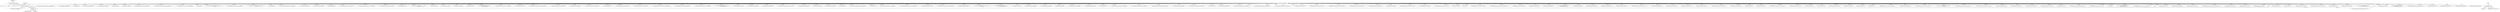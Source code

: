 digraph "0_ImageMagick_0f6fc2d5bf8f500820c3dbcf0d23ee14f2d9f734_4@API" {
"1000157" [label="(Call,assert(image != (Image *) NULL))"];
"1000158" [label="(Call,image != (Image *) NULL)"];
"1000117" [label="(MethodParameterIn,Image *image)"];
"1000160" [label="(Call,(Image *) NULL)"];
"1000148" [label="(Call,(const ImageInfo *) NULL)"];
"1000624" [label="(Call,WriteBlobMSBShort(image,0x0000))"];
"1000612" [label="(Call,WriteBlobMSBLong(image,0xFFFE0000UL))"];
"1001160" [label="(Call,WriteBlobMSBLong(image,0x00000000UL))"];
"1001525" [label="(Call,WriteBlobMSBShort(image,(unsigned short) destination_rectangle.right))"];
"1000150" [label="(Identifier,NULL)"];
"1000960" [label="(Call,WriteBlobMSBLong(image,0x00000000UL))"];
"1001197" [label="(Call,WriteBlobMSBShort(image,PictPICTOp))"];
"1000213" [label="(Call,OpenBlob(image_info,image,WriteBinaryBlobMode,exception))"];
"1000950" [label="(Call,WriteBlobMSBLong(image,0x00010000UL))"];
"1000777" [label="(Call,WriteBlobMSBShort(image,0xe0))"];
"1000682" [label="(Call,GetImageProfile(image,\"iptc\"))"];
"1001038" [label="(Call,WriteBlobMSBLong(image,0x00566A70UL))"];
"1001108" [label="(Call,WriteBlobMSBShort(image,(unsigned short) y_resolution))"];
"1000772" [label="(Call,WriteBlobMSBShort(image,0xa1))"];
"1001140" [label="(Call,WriteBlobMSBLong(image,0x00000000UL))"];
"1001438" [label="(Call,WriteBlobMSBShort(image,ScaleQuantumToShort(\n          image->colormap[i].green)))"];
"1000550" [label="(Call,WriteBlob(image,PictInfoSize,buffer))"];
"1000704" [label="(Call,WriteBlobMSBShort(image,(unsigned short)\n        (GetStringInfoLength(profile)+4)))"];
"1001270" [label="(Call,WriteBlobMSBShort(image,(unsigned short) pixmap.pack_type))"];
"1000699" [label="(Call,WriteBlobMSBShort(image,0x1f2))"];
"1001058" [label="(Call,WriteBlobMSBLong(image,0x00016170UL))"];
"1000930" [label="(Call,WriteBlobMSBLong(image,0x00010000UL))"];
"1000940" [label="(Call,WriteBlobMSBLong(image,0x00000000UL))"];
"1001516" [label="(Call,WriteBlobMSBShort(image,(unsigned short) destination_rectangle.bottom))"];
"1000677" [label="(Call,WriteBlobMSBLong(image,0x00000000L))"];
"1001834" [label="(Call,GetPixelBlue(image,p))"];
"1001053" [label="(Call,WriteBlobMSBLong(image,0x00000001UL))"];
"1001115" [label="(Call,WriteBlobMSBLong(image,0x00000000UL))"];
"1001855" [label="(Call,GetPixelChannels(image))"];
"1001913" [label="(Call,SeekBlob(image,512,SEEK_SET))"];
"1001370" [label="(Call,WriteBlobMSBLong(image,(unsigned int) pixmap.reserved))"];
"1001498" [label="(Call,WriteBlobMSBShort(image,(unsigned short) destination_rectangle.top))"];
"1001471" [label="(Call,WriteBlobMSBShort(image,(unsigned short) source_rectangle.left))"];
"1001909" [label="(Call,TellBlob(image))"];
"1001877" [label="(Call,SetImageProgress(image,SaveImageTag,(MagickOffsetType) y,\n                image->rows))"];
"1000570" [label="(Call,WriteBlobMSBShort(image,(unsigned short) size_rectangle.left))"];
"1001627" [label="(Call,SetImageProgress(image,SaveImageTag,(MagickOffsetType) y,\n            image->rows))"];
"1000166" [label="(Identifier,image)"];
"1001850" [label="(Call,GetPixelAlpha(image,p))"];
"1000820" [label="(Call,WriteBlobMSBShort(image,(unsigned short) crop_rectangle.bottom))"];
"1001018" [label="(Call,WriteBlobMSBShort(image,0x0000))"];
"1000759" [label="(Call,WriteBlobMSBLong(image,0x00000000UL))"];
"1001170" [label="(Call,WriteBlob(image,length,blob))"];
"1001087" [label="(Call,WriteBlobMSBShort(image,(unsigned short) image->rows))"];
"1001462" [label="(Call,WriteBlobMSBShort(image,(unsigned short) source_rectangle.top))"];
"1001252" [label="(Call,WriteBlobMSBShort(image,(unsigned short) bounds.right))"];
"1001389" [label="(Call,WriteBlobMSBShort(image,0L))"];
"1001670" [label="(Call,EncodeImage(image,scanline,(size_t) (row_bytes & 0x7FFF),\n            packed_scanline))"];
"1001899" [label="(Call,WriteBlobByte(image,'\0'))"];
"1000636" [label="(Call,WriteBlobMSBShort(image,0x0000))"];
"1000925" [label="(Call,WriteBlobMSBShort(image,0x0000))"];
"1000782" [label="(Call,WriteBlobMSBShort(image,4))"];
"1000719" [label="(Call,WriteBlob(image,GetStringInfoLength(profile),\n        GetStringInfoDatum(profile)))"];
"1000811" [label="(Call,WriteBlobMSBShort(image,(unsigned short) crop_rectangle.left))"];
"1000148" [label="(Call,(const ImageInfo *) NULL)"];
"1001311" [label="(Call,WriteBlobMSBShort(image,0x0000))"];
"1001507" [label="(Call,WriteBlobMSBShort(image,(unsigned short) destination_rectangle.left))"];
"1001562" [label="(Call,GetVirtualPixels(image,0,y,image->columns,1,exception))"];
"1001948" [label="(MethodReturn,static MagickBooleanType)"];
"1001155" [label="(Call,WriteBlobMSBLong(image,0x00000000UL))"];
"1001000" [label="(Call,WriteBlobMSBShort(image,(unsigned short) image->rows))"];
"1000714" [label="(Call,WriteBlobString(image,\"8BIM\"))"];
"1000916" [label="(Call,WriteBlobMSBLong(image,(unsigned int) length+154))"];
"1000617" [label="(Call,WriteBlobMSBShort(image,(unsigned short) x_resolution))"];
"1001480" [label="(Call,WriteBlobMSBShort(image,(unsigned short) source_rectangle.bottom))"];
"1001243" [label="(Call,WriteBlobMSBShort(image,(unsigned short) bounds.bottom))"];
"1000588" [label="(Call,WriteBlobMSBShort(image,(unsigned short) size_rectangle.right))"];
"1001450" [label="(Call,WriteBlobMSBShort(image,ScaleQuantumToShort(\n          image->colormap[i].blue)))"];
"1000597" [label="(Call,WriteBlobMSBShort(image,PictVersion))"];
"1001068" [label="(Call,WriteBlobMSBLong(image,0x00000000UL))"];
"1000965" [label="(Call,WriteBlobMSBLong(image,0x00000000UL))"];
"1001216" [label="(Call,WriteBlobMSBShort(image,(unsigned short) (row_bytes | 0x8000)))"];
"1001204" [label="(Call,WriteBlobMSBShort(image,PictPixmapOp))"];
"1000797" [label="(Call,WriteBlobMSBShort(image,0xa))"];
"1001384" [label="(Call,WriteBlobMSBLong(image,0x00000000L))"];
"1001598" [label="(Call,GetPixelIndex(image,p))"];
"1001325" [label="(Call,WriteBlobMSBShort(image,(unsigned short) pixmap.bits_per_pixel))"];
"1001818" [label="(Call,GetPixelRed(image,p))"];
"1001078" [label="(Call,WriteBlobMSBShort(image,(unsigned short) image->columns))"];
"1001343" [label="(Call,WriteBlobMSBShort(image,(unsigned short) pixmap.component_size))"];
"1000975" [label="(Call,WriteBlobMSBLong(image,0x00000000UL))"];
"1000579" [label="(Call,WriteBlobMSBShort(image,(unsigned short) size_rectangle.bottom))"];
"1001165" [label="(Call,WriteBlobMSBLong(image,0x0018FFFFUL))"];
"1000117" [label="(MethodParameterIn,Image *image)"];
"1001607" [label="(Call,EncodeImage(image,scanline,(size_t) (row_bytes & 0x7FFF),\n        packed_scanline))"];
"1000160" [label="(Call,(Image *) NULL)"];
"1000119" [label="(Block,)"];
"1000157" [label="(Call,assert(image != (Image *) NULL))"];
"1001426" [label="(Call,WriteBlobMSBShort(image,ScaleQuantumToShort(\n          image->colormap[i].red)))"];
"1000739" [label="(Call,WriteBlobMSBShort(image,0xa1))"];
"1000792" [label="(Call,WriteBlobMSBShort(image,PictCropRegionOp))"];
"1000158" [label="(Call,image != (Image *) NULL)"];
"1001120" [label="(Call,WriteBlobMSBLong(image,0x87AC0001UL))"];
"1001297" [label="(Call,WriteBlobMSBShort(image,0x0000))"];
"1001904" [label="(Call,WriteBlobMSBShort(image,PictEndOfPictureOp))"];
"1001043" [label="(Call,WriteBlobMSBLong(image,0x65670000UL))"];
"1000727" [label="(Call,GetImageProfile(image,\"icc\"))"];
"1000641" [label="(Call,WriteBlobMSBShort(image,(unsigned short) frame_rectangle.top))"];
"1001534" [label="(Call,WriteBlobMSBShort(image,(unsigned short) transfer_mode))"];
"1000668" [label="(Call,WriteBlobMSBShort(image,(unsigned short) frame_rectangle.right))"];
"1000849" [label="(Call,CloneImage(image,0,0,MagickTrue,exception))"];
"1000159" [label="(Identifier,image)"];
"1001302" [label="(Call,WriteBlobMSBShort(image,(unsigned short) (y_resolution+0.5)))"];
"1001826" [label="(Call,GetPixelGreen(image,p))"];
"1000945" [label="(Call,WriteBlobMSBLong(image,0x00000000UL))"];
"1001352" [label="(Call,WriteBlobMSBLong(image,(unsigned int) pixmap.plane_bytes))"];
"1000650" [label="(Call,WriteBlobMSBShort(image,(unsigned short) frame_rectangle.left))"];
"1001261" [label="(Call,WriteBlobMSBShort(image,(unsigned short) pixmap.version))"];
"1001135" [label="(Call,WriteBlobMSBLong(image,0x4A504547UL))"];
"1001225" [label="(Call,WriteBlobMSBShort(image,(unsigned short) bounds.top))"];
"1001489" [label="(Call,WriteBlobMSBShort(image,(unsigned short) source_rectangle.right))"];
"1001729" [label="(Call,GetVirtualPixels(image,0,y,image->columns,1,exception))"];
"1001361" [label="(Call,WriteBlobMSBLong(image,(unsigned int) pixmap.table))"];
"1000995" [label="(Call,WriteBlobMSBShort(image,0x0000))"];
"1001009" [label="(Call,WriteBlobMSBShort(image,(unsigned short) image->columns))"];
"1000202" [label="(Call,(ExceptionInfo *) NULL)"];
"1001063" [label="(Call,WriteBlobMSBLong(image,0x706C0000UL))"];
"1001234" [label="(Call,WriteBlobMSBShort(image,(unsigned short) bounds.left))"];
"1001603" [label="(Call,GetPixelChannels(image))"];
"1000864" [label="(Call,CloseBlob(image))"];
"1001096" [label="(Call,WriteBlobMSBShort(image,(unsigned short) x_resolution))"];
"1001334" [label="(Call,WriteBlobMSBShort(image,(unsigned short) pixmap.component_count))"];
"1001919" [label="(Call,WriteBlobMSBShort(image,(unsigned short) offset))"];
"1000146" [label="(Call,image_info != (const ImageInfo *) NULL)"];
"1000607" [label="(Call,WriteBlobMSBShort(image,PictInfoOp))"];
"1000911" [label="(Call,WriteBlobMSBShort(image,PictJPEGOp))"];
"1000749" [label="(Call,WriteBlobMSBShort(image,(unsigned short)\n        (GetStringInfoLength(profile)+4)))"];
"1001103" [label="(Call,WriteBlobMSBShort(image,0x0000))"];
"1001125" [label="(Call,WriteBlobMSBLong(image,0x0B466F74UL))"];
"1000980" [label="(Call,WriteBlobMSBLong(image,0x00000000UL))"];
"1001033" [label="(Call,WriteBlobMSBLong(image,0x00000000UL))"];
"1001394" [label="(Call,WriteBlobMSBShort(image,(unsigned short) (image->colors-1)))"];
"1001130" [label="(Call,WriteBlobMSBLong(image,0x6F202D20UL))"];
"1000162" [label="(Identifier,NULL)"];
"1000935" [label="(Call,WriteBlobMSBLong(image,0x00000000UL))"];
"1000955" [label="(Call,WriteBlobMSBLong(image,0x00000000UL))"];
"1000990" [label="(Call,WriteBlobMSBLong(image,0x00400000UL))"];
"1001279" [label="(Call,WriteBlobMSBLong(image,(unsigned int) pixmap.pack_size))"];
"1001150" [label="(Call,WriteBlobMSBLong(image,0x00000000UL))"];
"1000556" [label="(Call,WriteBlobMSBShort(image,0))"];
"1000602" [label="(Call,WriteBlobMSBShort(image,0x02ff))"];
"1000802" [label="(Call,WriteBlobMSBShort(image,(unsigned short) crop_rectangle.top))"];
"1001419" [label="(Call,WriteBlobMSBShort(image,(unsigned short) i))"];
"1001073" [label="(Call,WriteBlobMSBShort(image,768))"];
"1001023" [label="(Call,WriteBlobMSBShort(image,768))"];
"1000787" [label="(Call,WriteBlobMSBLong(image,0x00000002UL))"];
"1001028" [label="(Call,WriteBlobMSBShort(image,0x0000))"];
"1000694" [label="(Call,WriteBlobMSBShort(image,0xa1))"];
"1001182" [label="(Call,WriteBlobByte(image,'\0'))"];
"1000829" [label="(Call,WriteBlobMSBShort(image,(unsigned short) crop_rectangle.right))"];
"1000985" [label="(Call,WriteBlobMSBLong(image,0x00000000UL))"];
"1001288" [label="(Call,WriteBlobMSBShort(image,(unsigned short) (x_resolution+0.5)))"];
"1001859" [label="(Call,EncodeImage(image,scanline,bytes_per_line & 0x7FFF,\n            packed_scanline))"];
"1001316" [label="(Call,WriteBlobMSBShort(image,(unsigned short) pixmap.pixel_type))"];
"1000561" [label="(Call,WriteBlobMSBShort(image,(unsigned short) size_rectangle.top))"];
"1001048" [label="(Call,WriteBlobMSBLong(image,0x00000000UL))"];
"1001145" [label="(Call,WriteBlobMSBLong(image,0x00000000UL))"];
"1000970" [label="(Call,WriteBlobMSBLong(image,0x40000000UL))"];
"1001209" [label="(Call,WriteBlobMSBLong(image,(size_t) base_address))"];
"1000744" [label="(Call,WriteBlobMSBShort(image,0xe0))"];
"1000226" [label="(Call,TransformImageColorspace(image,sRGBColorspace,exception))"];
"1000629" [label="(Call,WriteBlobMSBShort(image,(unsigned short) y_resolution))"];
"1001944" [label="(Call,CloseBlob(image))"];
"1000764" [label="(Call,WriteBlob(image,GetStringInfoLength(profile),\n        GetStringInfoDatum(profile)))"];
"1000659" [label="(Call,WriteBlobMSBShort(image,(unsigned short) frame_rectangle.bottom))"];
"1000157" -> "1000119"  [label="AST: "];
"1000157" -> "1000158"  [label="CFG: "];
"1000158" -> "1000157"  [label="AST: "];
"1000166" -> "1000157"  [label="CFG: "];
"1000157" -> "1001948"  [label="DDG: assert(image != (Image *) NULL)"];
"1000157" -> "1001948"  [label="DDG: image != (Image *) NULL"];
"1000158" -> "1000157"  [label="DDG: image"];
"1000158" -> "1000157"  [label="DDG: (Image *) NULL"];
"1000158" -> "1000160"  [label="CFG: "];
"1000159" -> "1000158"  [label="AST: "];
"1000160" -> "1000158"  [label="AST: "];
"1000158" -> "1001948"  [label="DDG: (Image *) NULL"];
"1000117" -> "1000158"  [label="DDG: image"];
"1000160" -> "1000158"  [label="DDG: NULL"];
"1000158" -> "1000213"  [label="DDG: image"];
"1000117" -> "1000115"  [label="AST: "];
"1000117" -> "1001948"  [label="DDG: image"];
"1000117" -> "1000213"  [label="DDG: image"];
"1000117" -> "1000226"  [label="DDG: image"];
"1000117" -> "1000550"  [label="DDG: image"];
"1000117" -> "1000556"  [label="DDG: image"];
"1000117" -> "1000561"  [label="DDG: image"];
"1000117" -> "1000570"  [label="DDG: image"];
"1000117" -> "1000579"  [label="DDG: image"];
"1000117" -> "1000588"  [label="DDG: image"];
"1000117" -> "1000597"  [label="DDG: image"];
"1000117" -> "1000602"  [label="DDG: image"];
"1000117" -> "1000607"  [label="DDG: image"];
"1000117" -> "1000612"  [label="DDG: image"];
"1000117" -> "1000617"  [label="DDG: image"];
"1000117" -> "1000624"  [label="DDG: image"];
"1000117" -> "1000629"  [label="DDG: image"];
"1000117" -> "1000636"  [label="DDG: image"];
"1000117" -> "1000641"  [label="DDG: image"];
"1000117" -> "1000650"  [label="DDG: image"];
"1000117" -> "1000659"  [label="DDG: image"];
"1000117" -> "1000668"  [label="DDG: image"];
"1000117" -> "1000677"  [label="DDG: image"];
"1000117" -> "1000682"  [label="DDG: image"];
"1000117" -> "1000694"  [label="DDG: image"];
"1000117" -> "1000699"  [label="DDG: image"];
"1000117" -> "1000704"  [label="DDG: image"];
"1000117" -> "1000714"  [label="DDG: image"];
"1000117" -> "1000719"  [label="DDG: image"];
"1000117" -> "1000727"  [label="DDG: image"];
"1000117" -> "1000739"  [label="DDG: image"];
"1000117" -> "1000744"  [label="DDG: image"];
"1000117" -> "1000749"  [label="DDG: image"];
"1000117" -> "1000759"  [label="DDG: image"];
"1000117" -> "1000764"  [label="DDG: image"];
"1000117" -> "1000772"  [label="DDG: image"];
"1000117" -> "1000777"  [label="DDG: image"];
"1000117" -> "1000782"  [label="DDG: image"];
"1000117" -> "1000787"  [label="DDG: image"];
"1000117" -> "1000792"  [label="DDG: image"];
"1000117" -> "1000797"  [label="DDG: image"];
"1000117" -> "1000802"  [label="DDG: image"];
"1000117" -> "1000811"  [label="DDG: image"];
"1000117" -> "1000820"  [label="DDG: image"];
"1000117" -> "1000829"  [label="DDG: image"];
"1000117" -> "1000849"  [label="DDG: image"];
"1000117" -> "1000864"  [label="DDG: image"];
"1000117" -> "1000911"  [label="DDG: image"];
"1000117" -> "1000916"  [label="DDG: image"];
"1000117" -> "1000925"  [label="DDG: image"];
"1000117" -> "1000930"  [label="DDG: image"];
"1000117" -> "1000935"  [label="DDG: image"];
"1000117" -> "1000940"  [label="DDG: image"];
"1000117" -> "1000945"  [label="DDG: image"];
"1000117" -> "1000950"  [label="DDG: image"];
"1000117" -> "1000955"  [label="DDG: image"];
"1000117" -> "1000960"  [label="DDG: image"];
"1000117" -> "1000965"  [label="DDG: image"];
"1000117" -> "1000970"  [label="DDG: image"];
"1000117" -> "1000975"  [label="DDG: image"];
"1000117" -> "1000980"  [label="DDG: image"];
"1000117" -> "1000985"  [label="DDG: image"];
"1000117" -> "1000990"  [label="DDG: image"];
"1000117" -> "1000995"  [label="DDG: image"];
"1000117" -> "1001000"  [label="DDG: image"];
"1000117" -> "1001009"  [label="DDG: image"];
"1000117" -> "1001018"  [label="DDG: image"];
"1000117" -> "1001023"  [label="DDG: image"];
"1000117" -> "1001028"  [label="DDG: image"];
"1000117" -> "1001033"  [label="DDG: image"];
"1000117" -> "1001038"  [label="DDG: image"];
"1000117" -> "1001043"  [label="DDG: image"];
"1000117" -> "1001048"  [label="DDG: image"];
"1000117" -> "1001053"  [label="DDG: image"];
"1000117" -> "1001058"  [label="DDG: image"];
"1000117" -> "1001063"  [label="DDG: image"];
"1000117" -> "1001068"  [label="DDG: image"];
"1000117" -> "1001073"  [label="DDG: image"];
"1000117" -> "1001078"  [label="DDG: image"];
"1000117" -> "1001087"  [label="DDG: image"];
"1000117" -> "1001096"  [label="DDG: image"];
"1000117" -> "1001103"  [label="DDG: image"];
"1000117" -> "1001108"  [label="DDG: image"];
"1000117" -> "1001115"  [label="DDG: image"];
"1000117" -> "1001120"  [label="DDG: image"];
"1000117" -> "1001125"  [label="DDG: image"];
"1000117" -> "1001130"  [label="DDG: image"];
"1000117" -> "1001135"  [label="DDG: image"];
"1000117" -> "1001140"  [label="DDG: image"];
"1000117" -> "1001145"  [label="DDG: image"];
"1000117" -> "1001150"  [label="DDG: image"];
"1000117" -> "1001155"  [label="DDG: image"];
"1000117" -> "1001160"  [label="DDG: image"];
"1000117" -> "1001165"  [label="DDG: image"];
"1000117" -> "1001170"  [label="DDG: image"];
"1000117" -> "1001182"  [label="DDG: image"];
"1000117" -> "1001197"  [label="DDG: image"];
"1000117" -> "1001204"  [label="DDG: image"];
"1000117" -> "1001209"  [label="DDG: image"];
"1000117" -> "1001216"  [label="DDG: image"];
"1000117" -> "1001225"  [label="DDG: image"];
"1000117" -> "1001234"  [label="DDG: image"];
"1000117" -> "1001243"  [label="DDG: image"];
"1000117" -> "1001252"  [label="DDG: image"];
"1000117" -> "1001261"  [label="DDG: image"];
"1000117" -> "1001270"  [label="DDG: image"];
"1000117" -> "1001279"  [label="DDG: image"];
"1000117" -> "1001288"  [label="DDG: image"];
"1000117" -> "1001297"  [label="DDG: image"];
"1000117" -> "1001302"  [label="DDG: image"];
"1000117" -> "1001311"  [label="DDG: image"];
"1000117" -> "1001316"  [label="DDG: image"];
"1000117" -> "1001325"  [label="DDG: image"];
"1000117" -> "1001334"  [label="DDG: image"];
"1000117" -> "1001343"  [label="DDG: image"];
"1000117" -> "1001352"  [label="DDG: image"];
"1000117" -> "1001361"  [label="DDG: image"];
"1000117" -> "1001370"  [label="DDG: image"];
"1000117" -> "1001384"  [label="DDG: image"];
"1000117" -> "1001389"  [label="DDG: image"];
"1000117" -> "1001394"  [label="DDG: image"];
"1000117" -> "1001419"  [label="DDG: image"];
"1000117" -> "1001426"  [label="DDG: image"];
"1000117" -> "1001438"  [label="DDG: image"];
"1000117" -> "1001450"  [label="DDG: image"];
"1000117" -> "1001462"  [label="DDG: image"];
"1000117" -> "1001471"  [label="DDG: image"];
"1000117" -> "1001480"  [label="DDG: image"];
"1000117" -> "1001489"  [label="DDG: image"];
"1000117" -> "1001498"  [label="DDG: image"];
"1000117" -> "1001507"  [label="DDG: image"];
"1000117" -> "1001516"  [label="DDG: image"];
"1000117" -> "1001525"  [label="DDG: image"];
"1000117" -> "1001534"  [label="DDG: image"];
"1000117" -> "1001562"  [label="DDG: image"];
"1000117" -> "1001598"  [label="DDG: image"];
"1000117" -> "1001603"  [label="DDG: image"];
"1000117" -> "1001607"  [label="DDG: image"];
"1000117" -> "1001627"  [label="DDG: image"];
"1000117" -> "1001670"  [label="DDG: image"];
"1000117" -> "1001729"  [label="DDG: image"];
"1000117" -> "1001818"  [label="DDG: image"];
"1000117" -> "1001826"  [label="DDG: image"];
"1000117" -> "1001834"  [label="DDG: image"];
"1000117" -> "1001850"  [label="DDG: image"];
"1000117" -> "1001855"  [label="DDG: image"];
"1000117" -> "1001859"  [label="DDG: image"];
"1000117" -> "1001877"  [label="DDG: image"];
"1000117" -> "1001899"  [label="DDG: image"];
"1000117" -> "1001904"  [label="DDG: image"];
"1000117" -> "1001909"  [label="DDG: image"];
"1000117" -> "1001913"  [label="DDG: image"];
"1000117" -> "1001919"  [label="DDG: image"];
"1000117" -> "1001944"  [label="DDG: image"];
"1000160" -> "1000162"  [label="CFG: "];
"1000161" -> "1000160"  [label="AST: "];
"1000162" -> "1000160"  [label="AST: "];
"1000148" -> "1000160"  [label="DDG: NULL"];
"1000160" -> "1000202"  [label="DDG: NULL"];
"1000148" -> "1000146"  [label="AST: "];
"1000148" -> "1000150"  [label="CFG: "];
"1000149" -> "1000148"  [label="AST: "];
"1000150" -> "1000148"  [label="AST: "];
"1000146" -> "1000148"  [label="CFG: "];
"1000148" -> "1000146"  [label="DDG: NULL"];
}
